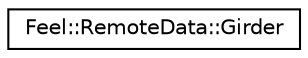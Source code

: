 digraph "Graphical Class Hierarchy"
{
 // LATEX_PDF_SIZE
  edge [fontname="Helvetica",fontsize="10",labelfontname="Helvetica",labelfontsize="10"];
  node [fontname="Helvetica",fontsize="10",shape=record];
  rankdir="LR";
  Node0 [label="Feel::RemoteData::Girder",height=0.2,width=0.4,color="black", fillcolor="white", style="filled",URL="$classFeel_1_1RemoteData_1_1Girder.html",tooltip=" "];
}
